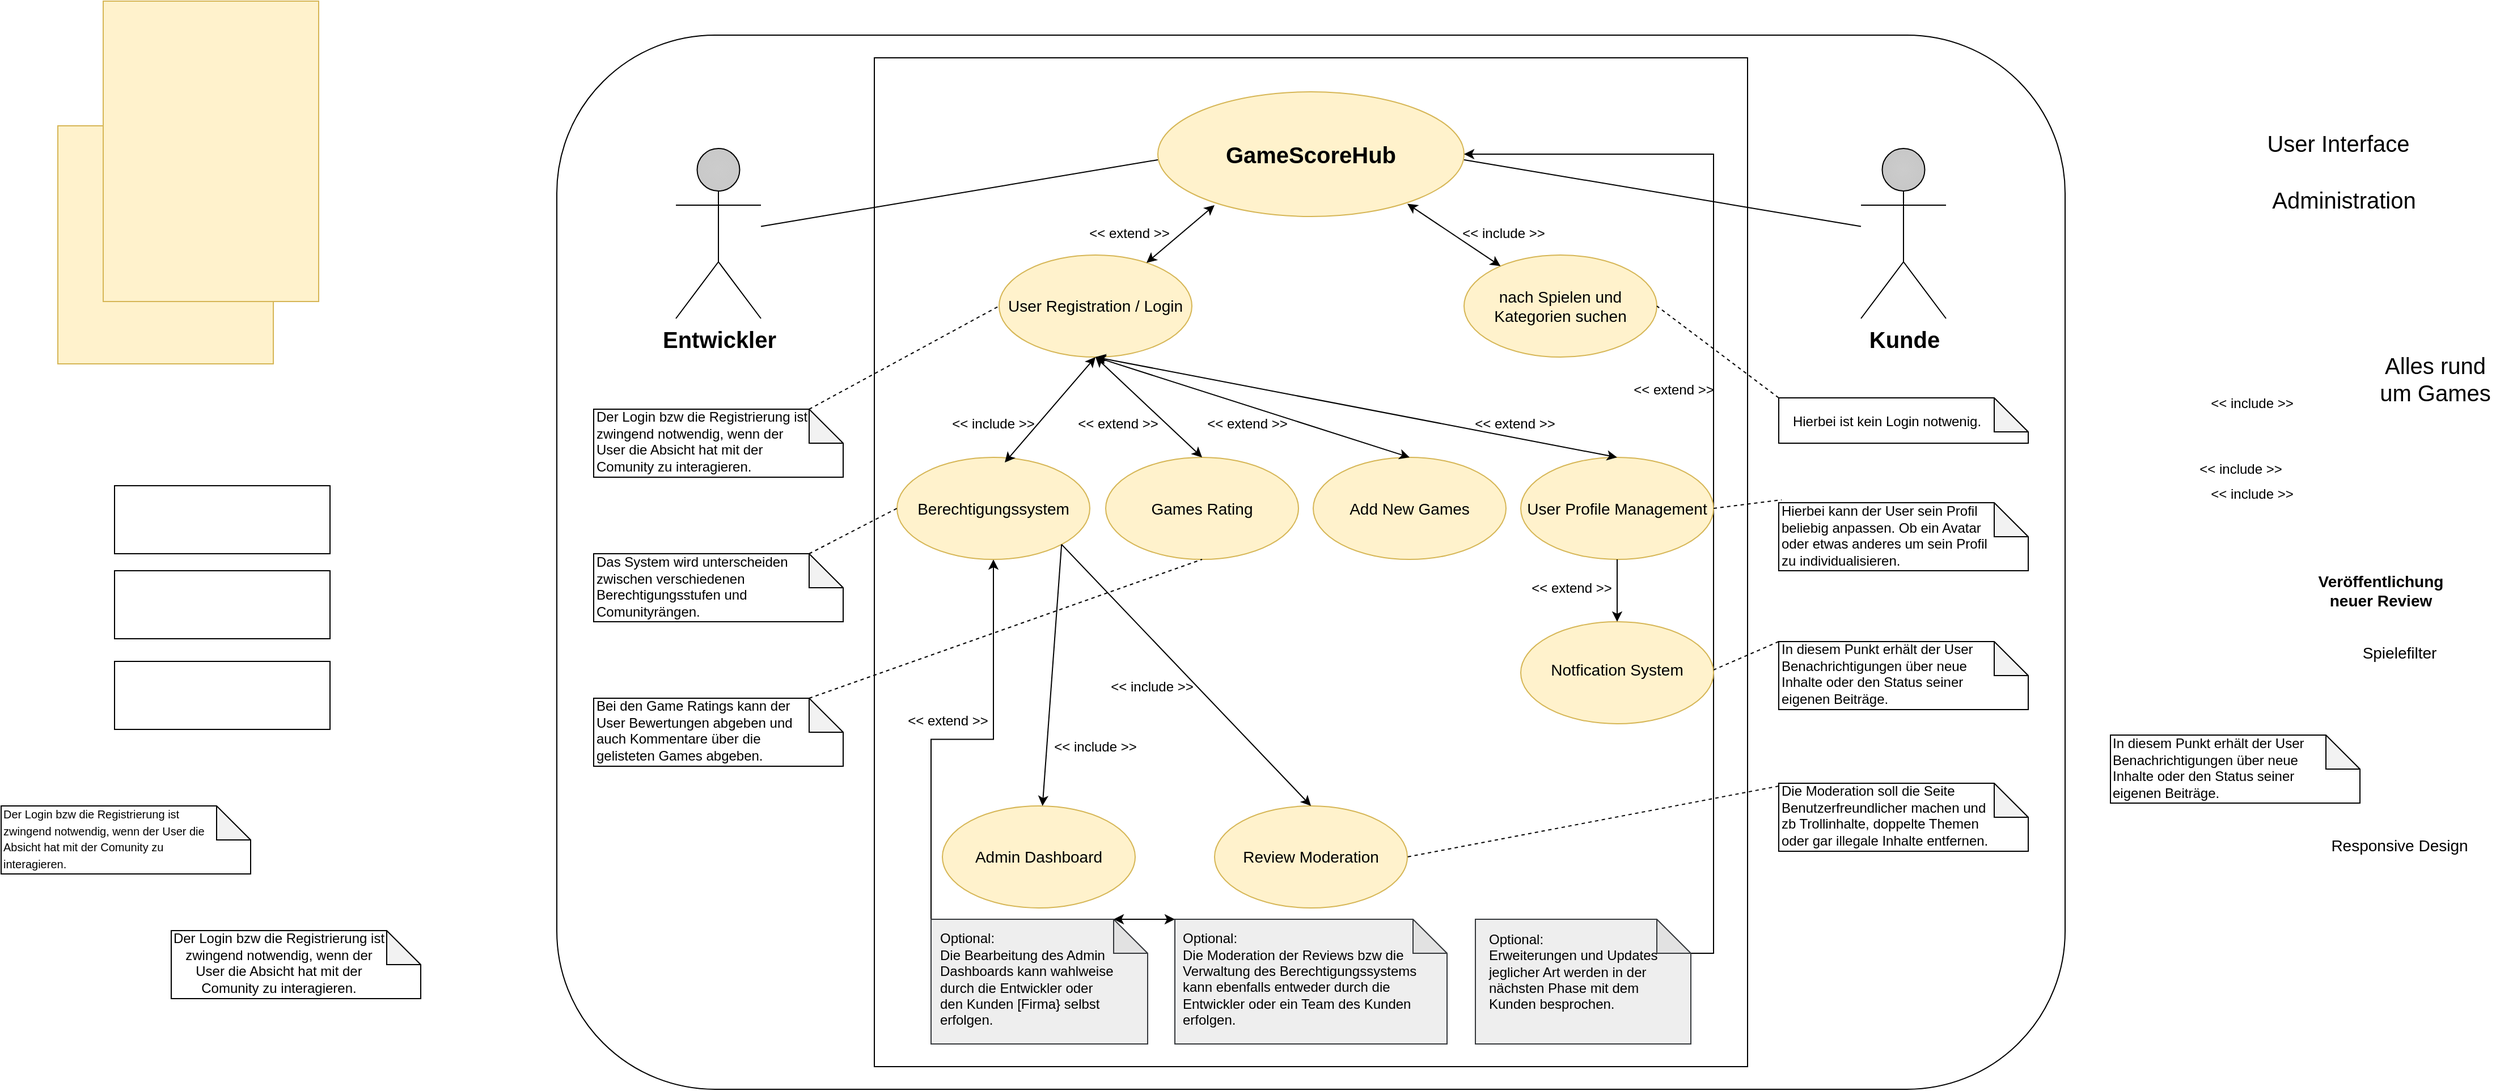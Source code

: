 <mxfile version="26.0.9">
  <diagram name="Seite-1" id="YXGHLs-E5S3xHgYeLCx2">
    <mxGraphModel dx="2901" dy="1196" grid="1" gridSize="10" guides="1" tooltips="1" connect="1" arrows="1" fold="1" page="1" pageScale="1" pageWidth="827" pageHeight="1169" math="0" shadow="0">
      <root>
        <mxCell id="0" />
        <mxCell id="1" parent="0" />
        <mxCell id="Zt55hzWfSRVIWt4FaXxH-1" value="" style="rounded=1;whiteSpace=wrap;html=1;" parent="1" vertex="1">
          <mxGeometry x="-180" y="40" width="1330" height="930" as="geometry" />
        </mxCell>
        <mxCell id="Zt55hzWfSRVIWt4FaXxH-2" value="&lt;font style=&quot;font-size: 20px;&quot;&gt;&lt;b&gt;Kunde&lt;/b&gt;&lt;/font&gt;" style="shape=umlActor;verticalLabelPosition=bottom;verticalAlign=top;html=1;outlineConnect=0;gradientColor=#C7C7C7;fillColor=#CCCCCC;gradientDirection=radial;" parent="1" vertex="1">
          <mxGeometry x="970" y="140" width="75" height="150" as="geometry" />
        </mxCell>
        <mxCell id="Zt55hzWfSRVIWt4FaXxH-3" value="" style="rounded=0;whiteSpace=wrap;html=1;" parent="1" vertex="1">
          <mxGeometry x="100" y="60" width="770" height="890" as="geometry" />
        </mxCell>
        <mxCell id="Zt55hzWfSRVIWt4FaXxH-4" value="" style="ellipse;whiteSpace=wrap;html=1;fillColor=#fff2cc;strokeColor=#d6b656;" parent="1" vertex="1">
          <mxGeometry x="350" y="90" width="270" height="110" as="geometry" />
        </mxCell>
        <mxCell id="Zt55hzWfSRVIWt4FaXxH-7" value="&lt;font style=&quot;font-size: 20px;&quot;&gt;&lt;b&gt;Entwickler&lt;/b&gt;&lt;/font&gt;" style="shape=umlActor;verticalLabelPosition=bottom;verticalAlign=top;html=1;outlineConnect=0;gradientColor=#C9C9C9;fillColor=#CCCCCC;gradientDirection=radial;" parent="1" vertex="1">
          <mxGeometry x="-75" y="140" width="75" height="150" as="geometry" />
        </mxCell>
        <mxCell id="Zt55hzWfSRVIWt4FaXxH-8" value="&lt;font style=&quot;font-size: 20px;&quot;&gt;Alles rund&lt;/font&gt;&lt;div&gt;&lt;font style=&quot;font-size: 20px;&quot;&gt;um Games&lt;/font&gt;&lt;/div&gt;" style="text;html=1;align=center;verticalAlign=middle;whiteSpace=wrap;rounded=0;spacing=7;spacingTop=0;" parent="1" vertex="1">
          <mxGeometry x="1420" y="305" width="112.5" height="75" as="geometry" />
        </mxCell>
        <mxCell id="Zt55hzWfSRVIWt4FaXxH-24" value="&lt;font style=&quot;font-size: 20px;&quot;&gt;User Interface&lt;/font&gt;" style="text;html=1;align=center;verticalAlign=middle;whiteSpace=wrap;rounded=0;" parent="1" vertex="1">
          <mxGeometry x="1316" y="120" width="150" height="30" as="geometry" />
        </mxCell>
        <mxCell id="Zt55hzWfSRVIWt4FaXxH-25" value="&lt;font style=&quot;font-size: 20px;&quot;&gt;Administration&lt;/font&gt;" style="text;html=1;align=center;verticalAlign=middle;whiteSpace=wrap;rounded=0;" parent="1" vertex="1">
          <mxGeometry x="1320.5" y="170" width="150" height="30" as="geometry" />
        </mxCell>
        <mxCell id="Zt55hzWfSRVIWt4FaXxH-26" value="" style="rounded=0;whiteSpace=wrap;html=1;fillColor=#fff2cc;strokeColor=#d6b656;" parent="1" vertex="1">
          <mxGeometry x="-620" y="120" width="190" height="210" as="geometry" />
        </mxCell>
        <mxCell id="Zt55hzWfSRVIWt4FaXxH-29" value="" style="rounded=0;whiteSpace=wrap;html=1;" parent="1" vertex="1">
          <mxGeometry x="-570" y="437.5" width="190" height="60" as="geometry" />
        </mxCell>
        <mxCell id="Zt55hzWfSRVIWt4FaXxH-31" value="" style="rounded=0;whiteSpace=wrap;html=1;" parent="1" vertex="1">
          <mxGeometry x="-570" y="512.5" width="190" height="60" as="geometry" />
        </mxCell>
        <mxCell id="Zt55hzWfSRVIWt4FaXxH-33" value="" style="rounded=0;whiteSpace=wrap;html=1;" parent="1" vertex="1">
          <mxGeometry x="-570" y="592.5" width="190" height="60" as="geometry" />
        </mxCell>
        <mxCell id="Zt55hzWfSRVIWt4FaXxH-37" value="" style="rounded=0;whiteSpace=wrap;html=1;fillColor=#fff2cc;strokeColor=#d6b656;" parent="1" vertex="1">
          <mxGeometry x="-580" y="10" width="190" height="265" as="geometry" />
        </mxCell>
        <mxCell id="Zt55hzWfSRVIWt4FaXxH-115" style="edgeStyle=orthogonalEdgeStyle;rounded=0;orthogonalLoop=1;jettySize=auto;html=1;exitX=0;exitY=0;exitDx=0;exitDy=0;exitPerimeter=0;entryX=0.5;entryY=1;entryDx=0;entryDy=0;" parent="1" source="Zt55hzWfSRVIWt4FaXxH-58" target="Zt55hzWfSRVIWt4FaXxH-85" edge="1">
          <mxGeometry relative="1" as="geometry" />
        </mxCell>
        <mxCell id="Zt55hzWfSRVIWt4FaXxH-58" value="" style="shape=note;whiteSpace=wrap;html=1;backgroundOutline=1;darkOpacity=0.05;fillColor=#eeeeee;strokeColor=#36393d;" parent="1" vertex="1">
          <mxGeometry x="150" y="820" width="191" height="110" as="geometry" />
        </mxCell>
        <mxCell id="Zt55hzWfSRVIWt4FaXxH-57" value="&lt;div&gt;Optional:&lt;/div&gt;Die Bearbeitung des Admin Dashboards kann wahlweise durch die Entwickler oder den Kunden [Firma} selbst erfolgen." style="text;html=1;align=left;verticalAlign=middle;whiteSpace=wrap;rounded=0;" parent="1" vertex="1">
          <mxGeometry x="156" y="825" width="160" height="95" as="geometry" />
        </mxCell>
        <mxCell id="Zt55hzWfSRVIWt4FaXxH-120" style="edgeStyle=orthogonalEdgeStyle;rounded=0;orthogonalLoop=1;jettySize=auto;html=1;exitX=0;exitY=0;exitDx=190;exitDy=30;exitPerimeter=0;entryX=1;entryY=0.5;entryDx=0;entryDy=0;" parent="1" source="Zt55hzWfSRVIWt4FaXxH-59" target="Zt55hzWfSRVIWt4FaXxH-4" edge="1">
          <mxGeometry relative="1" as="geometry" />
        </mxCell>
        <mxCell id="Zt55hzWfSRVIWt4FaXxH-59" value="" style="shape=note;whiteSpace=wrap;html=1;backgroundOutline=1;darkOpacity=0.05;fillColor=#eeeeee;strokeColor=#36393d;" parent="1" vertex="1">
          <mxGeometry x="630" y="820" width="190" height="110" as="geometry" />
        </mxCell>
        <mxCell id="Zt55hzWfSRVIWt4FaXxH-60" value="&lt;div&gt;&lt;br&gt;&lt;/div&gt;&lt;div&gt;Optional:&lt;/div&gt;&lt;div&gt;Erweiterungen und Updates jeglicher Art werden in der nächsten Phase mit dem Kunden besprochen.&lt;/div&gt;" style="text;html=1;align=left;verticalAlign=middle;whiteSpace=wrap;rounded=0;" parent="1" vertex="1">
          <mxGeometry x="640" y="800" width="170" height="118" as="geometry" />
        </mxCell>
        <mxCell id="Zt55hzWfSRVIWt4FaXxH-66" value="" style="ellipse;whiteSpace=wrap;html=1;fillColor=#fff2cc;strokeColor=#d6b656;" parent="1" vertex="1">
          <mxGeometry x="160" y="720" width="170" height="90" as="geometry" />
        </mxCell>
        <mxCell id="Zt55hzWfSRVIWt4FaXxH-42" value="&lt;font style=&quot;font-size: 14px;&quot;&gt;Spielefilter&lt;/font&gt;" style="text;html=1;align=center;verticalAlign=middle;whiteSpace=wrap;rounded=0;" parent="1" vertex="1">
          <mxGeometry x="1360" y="570" width="170" height="30" as="geometry" />
        </mxCell>
        <mxCell id="Zt55hzWfSRVIWt4FaXxH-69" value="" style="ellipse;whiteSpace=wrap;html=1;fillColor=#fff2cc;strokeColor=#d6b656;" parent="1" vertex="1">
          <mxGeometry x="400" y="720" width="170" height="90" as="geometry" />
        </mxCell>
        <mxCell id="Zt55hzWfSRVIWt4FaXxH-68" value="&lt;font style=&quot;font-size: 14px;&quot;&gt;&lt;b&gt;Veröffentlichung&lt;/b&gt;&lt;/font&gt;&lt;div&gt;&lt;font style=&quot;font-size: 14px;&quot;&gt;&lt;b&gt;neuer Review&lt;/b&gt;&lt;/font&gt;&lt;/div&gt;" style="text;html=1;align=center;verticalAlign=middle;whiteSpace=wrap;rounded=0;" parent="1" vertex="1">
          <mxGeometry x="1323.5" y="500" width="209" height="60" as="geometry" />
        </mxCell>
        <mxCell id="Zt55hzWfSRVIWt4FaXxH-30" value="&lt;font style=&quot;font-size: 14px;&quot;&gt;Responsive Design&lt;/font&gt;" style="text;html=1;align=center;verticalAlign=middle;whiteSpace=wrap;rounded=0;" parent="1" vertex="1">
          <mxGeometry x="1360" y="740" width="170" height="30" as="geometry" />
        </mxCell>
        <mxCell id="Zt55hzWfSRVIWt4FaXxH-82" value="" style="ellipse;whiteSpace=wrap;html=1;fillColor=#fff2cc;strokeColor=#d6b656;" parent="1" vertex="1">
          <mxGeometry x="670" y="557.5" width="170" height="90" as="geometry" />
        </mxCell>
        <mxCell id="Zt55hzWfSRVIWt4FaXxH-83" value="" style="ellipse;whiteSpace=wrap;html=1;fillColor=#fff2cc;strokeColor=#d6b656;" parent="1" vertex="1">
          <mxGeometry x="670" y="412.5" width="170" height="90" as="geometry" />
        </mxCell>
        <mxCell id="Zt55hzWfSRVIWt4FaXxH-84" value="" style="ellipse;whiteSpace=wrap;html=1;fillColor=#fff2cc;strokeColor=#d6b656;" parent="1" vertex="1">
          <mxGeometry x="304" y="412.5" width="170" height="90" as="geometry" />
        </mxCell>
        <mxCell id="Zt55hzWfSRVIWt4FaXxH-85" value="" style="ellipse;whiteSpace=wrap;html=1;fillColor=#fff2cc;strokeColor=#d6b656;" parent="1" vertex="1">
          <mxGeometry x="120" y="412.5" width="170" height="90" as="geometry" />
        </mxCell>
        <mxCell id="Zt55hzWfSRVIWt4FaXxH-86" value="" style="ellipse;whiteSpace=wrap;html=1;fillColor=#fff2cc;strokeColor=#d6b656;" parent="1" vertex="1">
          <mxGeometry x="620" y="234" width="170" height="90" as="geometry" />
        </mxCell>
        <mxCell id="Zt55hzWfSRVIWt4FaXxH-87" value="" style="ellipse;whiteSpace=wrap;html=1;fillColor=#fff2cc;strokeColor=#d6b656;" parent="1" vertex="1">
          <mxGeometry x="210" y="234" width="170" height="90" as="geometry" />
        </mxCell>
        <mxCell id="Zt55hzWfSRVIWt4FaXxH-6" value="&lt;b&gt;GameScoreHub&lt;/b&gt;" style="text;html=1;align=center;verticalAlign=middle;whiteSpace=wrap;rounded=0;fontSize=20;" parent="1" vertex="1">
          <mxGeometry x="390" y="120" width="190" height="50" as="geometry" />
        </mxCell>
        <mxCell id="Zt55hzWfSRVIWt4FaXxH-44" value="&lt;font style=&quot;font-size: 14px;&quot;&gt;Games Rating&lt;/font&gt;" style="text;html=1;align=center;verticalAlign=middle;whiteSpace=wrap;rounded=0;" parent="1" vertex="1">
          <mxGeometry x="304" y="442.5" width="170" height="30" as="geometry" />
        </mxCell>
        <mxCell id="Zt55hzWfSRVIWt4FaXxH-38" value="&lt;font style=&quot;font-size: 14px;&quot;&gt;User Registration / Login&lt;/font&gt;" style="text;html=1;align=center;verticalAlign=middle;whiteSpace=wrap;rounded=0;" parent="1" vertex="1">
          <mxGeometry x="210" y="264" width="170" height="30" as="geometry" />
        </mxCell>
        <mxCell id="Zt55hzWfSRVIWt4FaXxH-32" value="&lt;font style=&quot;font-size: 14px;&quot;&gt;User Profile Management&lt;/font&gt;" style="text;html=1;align=center;verticalAlign=middle;whiteSpace=wrap;rounded=0;" parent="1" vertex="1">
          <mxGeometry x="670" y="442.5" width="170" height="30" as="geometry" />
        </mxCell>
        <mxCell id="Zt55hzWfSRVIWt4FaXxH-27" value="&lt;font style=&quot;font-size: 14px;&quot;&gt;Admin Dashboard&lt;/font&gt;" style="text;html=1;align=center;verticalAlign=middle;whiteSpace=wrap;rounded=0;" parent="1" vertex="1">
          <mxGeometry x="160" y="750" width="170" height="30" as="geometry" />
        </mxCell>
        <mxCell id="Zt55hzWfSRVIWt4FaXxH-34" value="&lt;font style=&quot;font-size: 14px;&quot;&gt;Review Moderation&lt;/font&gt;" style="text;html=1;align=center;verticalAlign=middle;whiteSpace=wrap;rounded=0;" parent="1" vertex="1">
          <mxGeometry x="400" y="750" width="170" height="30" as="geometry" />
        </mxCell>
        <mxCell id="Zt55hzWfSRVIWt4FaXxH-46" value="&lt;font style=&quot;font-size: 14px;&quot;&gt;Notfication System&lt;/font&gt;" style="text;html=1;align=center;verticalAlign=middle;whiteSpace=wrap;rounded=0;" parent="1" vertex="1">
          <mxGeometry x="670" y="585" width="170" height="30" as="geometry" />
        </mxCell>
        <mxCell id="Zt55hzWfSRVIWt4FaXxH-79" value="&lt;font style=&quot;font-size: 14px;&quot;&gt;nach Spielen und Kategorien suchen&lt;/font&gt;" style="text;html=1;align=center;verticalAlign=middle;whiteSpace=wrap;rounded=0;" parent="1" vertex="1">
          <mxGeometry x="620" y="254" width="170" height="50" as="geometry" />
        </mxCell>
        <mxCell id="Zt55hzWfSRVIWt4FaXxH-80" value="&lt;font style=&quot;font-size: 14px;&quot;&gt;Berechtigungssystem&lt;/font&gt;" style="text;html=1;align=center;verticalAlign=middle;whiteSpace=wrap;rounded=0;" parent="1" vertex="1">
          <mxGeometry x="120" y="442.5" width="170" height="30" as="geometry" />
        </mxCell>
        <mxCell id="Zt55hzWfSRVIWt4FaXxH-89" value="" style="endArrow=classic;startArrow=classic;html=1;rounded=0;" parent="1" target="Zt55hzWfSRVIWt4FaXxH-86" edge="1">
          <mxGeometry width="50" height="50" relative="1" as="geometry">
            <mxPoint x="570" y="188.75" as="sourcePoint" />
            <mxPoint x="629" y="241.25" as="targetPoint" />
          </mxGeometry>
        </mxCell>
        <mxCell id="Zt55hzWfSRVIWt4FaXxH-90" value="" style="endArrow=classic;startArrow=classic;html=1;rounded=0;" parent="1" source="Zt55hzWfSRVIWt4FaXxH-87" edge="1">
          <mxGeometry width="50" height="50" relative="1" as="geometry">
            <mxPoint x="350" y="240" as="sourcePoint" />
            <mxPoint x="400" y="190" as="targetPoint" />
          </mxGeometry>
        </mxCell>
        <mxCell id="Zt55hzWfSRVIWt4FaXxH-95" value="" style="endArrow=classic;html=1;rounded=0;entryX=0.5;entryY=0;entryDx=0;entryDy=0;exitX=0.5;exitY=1;exitDx=0;exitDy=0;" parent="1" source="Zt55hzWfSRVIWt4FaXxH-83" target="Zt55hzWfSRVIWt4FaXxH-82" edge="1">
          <mxGeometry width="50" height="50" relative="1" as="geometry">
            <mxPoint x="720" y="500" as="sourcePoint" />
            <mxPoint x="770" y="450" as="targetPoint" />
          </mxGeometry>
        </mxCell>
        <mxCell id="Zt55hzWfSRVIWt4FaXxH-97" value="" style="endArrow=classic;html=1;rounded=0;exitX=1;exitY=1;exitDx=0;exitDy=0;" parent="1" source="Zt55hzWfSRVIWt4FaXxH-85" target="Zt55hzWfSRVIWt4FaXxH-66" edge="1">
          <mxGeometry width="50" height="50" relative="1" as="geometry">
            <mxPoint x="244.5" y="502.5" as="sourcePoint" />
            <mxPoint x="244.5" y="612.5" as="targetPoint" />
          </mxGeometry>
        </mxCell>
        <mxCell id="Zt55hzWfSRVIWt4FaXxH-98" value="" style="endArrow=classic;html=1;rounded=0;entryX=0.5;entryY=0;entryDx=0;entryDy=0;exitX=1;exitY=1;exitDx=0;exitDy=0;" parent="1" source="Zt55hzWfSRVIWt4FaXxH-85" target="Zt55hzWfSRVIWt4FaXxH-69" edge="1">
          <mxGeometry width="50" height="50" relative="1" as="geometry">
            <mxPoint x="260" y="490" as="sourcePoint" />
            <mxPoint x="283.5" y="587.5" as="targetPoint" />
          </mxGeometry>
        </mxCell>
        <mxCell id="Zt55hzWfSRVIWt4FaXxH-99" value="" style="endArrow=none;html=1;rounded=0;" parent="1" source="Zt55hzWfSRVIWt4FaXxH-7" edge="1">
          <mxGeometry width="50" height="50" relative="1" as="geometry">
            <mxPoint x="300" y="200" as="sourcePoint" />
            <mxPoint x="350" y="150" as="targetPoint" />
          </mxGeometry>
        </mxCell>
        <mxCell id="Zt55hzWfSRVIWt4FaXxH-100" value="" style="endArrow=none;html=1;rounded=0;" parent="1" target="Zt55hzWfSRVIWt4FaXxH-2" edge="1">
          <mxGeometry width="50" height="50" relative="1" as="geometry">
            <mxPoint x="620" y="150" as="sourcePoint" />
            <mxPoint x="670" y="100" as="targetPoint" />
          </mxGeometry>
        </mxCell>
        <mxCell id="Zt55hzWfSRVIWt4FaXxH-101" value="" style="endArrow=classic;startArrow=classic;html=1;rounded=0;entryX=0.5;entryY=1;entryDx=0;entryDy=0;exitX=0.559;exitY=0.05;exitDx=0;exitDy=0;exitPerimeter=0;" parent="1" source="Zt55hzWfSRVIWt4FaXxH-85" target="Zt55hzWfSRVIWt4FaXxH-87" edge="1">
          <mxGeometry width="50" height="50" relative="1" as="geometry">
            <mxPoint x="250" y="412.5" as="sourcePoint" />
            <mxPoint x="300" y="362.5" as="targetPoint" />
          </mxGeometry>
        </mxCell>
        <mxCell id="Zt55hzWfSRVIWt4FaXxH-102" value="" style="endArrow=classic;startArrow=classic;html=1;rounded=0;entryX=0.5;entryY=1;entryDx=0;entryDy=0;exitX=0.5;exitY=0;exitDx=0;exitDy=0;" parent="1" source="Zt55hzWfSRVIWt4FaXxH-84" target="Zt55hzWfSRVIWt4FaXxH-87" edge="1">
          <mxGeometry width="50" height="50" relative="1" as="geometry">
            <mxPoint x="490" y="412.5" as="sourcePoint" />
            <mxPoint x="540" y="362.5" as="targetPoint" />
          </mxGeometry>
        </mxCell>
        <mxCell id="Zt55hzWfSRVIWt4FaXxH-103" value="" style="endArrow=classic;startArrow=classic;html=1;rounded=0;entryX=0.5;entryY=1;entryDx=0;entryDy=0;exitX=0.5;exitY=0;exitDx=0;exitDy=0;" parent="1" source="Zt55hzWfSRVIWt4FaXxH-83" target="Zt55hzWfSRVIWt4FaXxH-87" edge="1">
          <mxGeometry width="50" height="50" relative="1" as="geometry">
            <mxPoint x="720" y="410" as="sourcePoint" />
            <mxPoint x="770" y="360" as="targetPoint" />
          </mxGeometry>
        </mxCell>
        <mxCell id="Zt55hzWfSRVIWt4FaXxH-104" value="&amp;lt;&amp;lt; include &amp;gt;&amp;gt;" style="text;html=1;align=center;verticalAlign=middle;whiteSpace=wrap;rounded=0;" parent="1" vertex="1">
          <mxGeometry x="160" y="367.5" width="90" height="30" as="geometry" />
        </mxCell>
        <mxCell id="Zt55hzWfSRVIWt4FaXxH-105" value="&amp;lt;&amp;lt; include &amp;gt;&amp;gt;" style="text;html=1;align=center;verticalAlign=middle;whiteSpace=wrap;rounded=0;" parent="1" vertex="1">
          <mxGeometry x="1270" y="430" width="90" height="30" as="geometry" />
        </mxCell>
        <mxCell id="Zt55hzWfSRVIWt4FaXxH-106" value="&amp;lt;&amp;lt; include &amp;gt;&amp;gt;" style="text;html=1;align=center;verticalAlign=middle;whiteSpace=wrap;rounded=0;" parent="1" vertex="1">
          <mxGeometry x="1260" y="407.5" width="90" height="30" as="geometry" />
        </mxCell>
        <mxCell id="Zt55hzWfSRVIWt4FaXxH-107" value="&amp;lt;&amp;lt; extend &amp;gt;&amp;gt;" style="text;html=1;align=center;verticalAlign=middle;whiteSpace=wrap;rounded=0;" parent="1" vertex="1">
          <mxGeometry x="280" y="200" width="90" height="30" as="geometry" />
        </mxCell>
        <mxCell id="Zt55hzWfSRVIWt4FaXxH-108" value="&amp;lt;&amp;lt; extend &amp;gt;&amp;gt;" style="text;html=1;align=center;verticalAlign=middle;whiteSpace=wrap;rounded=0;" parent="1" vertex="1">
          <mxGeometry x="120" y="630" width="90" height="30" as="geometry" />
        </mxCell>
        <mxCell id="Zt55hzWfSRVIWt4FaXxH-109" value="&amp;lt;&amp;lt; include &amp;gt;&amp;gt;" style="text;html=1;align=center;verticalAlign=middle;whiteSpace=wrap;rounded=0;" parent="1" vertex="1">
          <mxGeometry x="1270" y="350" width="90" height="30" as="geometry" />
        </mxCell>
        <mxCell id="Zt55hzWfSRVIWt4FaXxH-110" value="&amp;lt;&amp;lt; extend &amp;gt;&amp;gt;" style="text;html=1;align=center;verticalAlign=middle;whiteSpace=wrap;rounded=0;" parent="1" vertex="1">
          <mxGeometry x="620" y="367.5" width="90" height="30" as="geometry" />
        </mxCell>
        <mxCell id="Zt55hzWfSRVIWt4FaXxH-111" value="&amp;lt;&amp;lt; extend &amp;gt;&amp;gt;" style="text;html=1;align=center;verticalAlign=middle;whiteSpace=wrap;rounded=0;" parent="1" vertex="1">
          <mxGeometry x="670" y="512.5" width="90" height="30" as="geometry" />
        </mxCell>
        <mxCell id="Zt55hzWfSRVIWt4FaXxH-112" value="&amp;lt;&amp;lt; include &amp;gt;&amp;gt;" style="text;html=1;align=center;verticalAlign=middle;whiteSpace=wrap;rounded=0;" parent="1" vertex="1">
          <mxGeometry x="250" y="652.5" width="90" height="30" as="geometry" />
        </mxCell>
        <mxCell id="Zt55hzWfSRVIWt4FaXxH-113" value="&amp;lt;&amp;lt; include &amp;gt;&amp;gt;" style="text;html=1;align=center;verticalAlign=middle;whiteSpace=wrap;rounded=0;" parent="1" vertex="1">
          <mxGeometry x="300" y="600" width="90" height="30" as="geometry" />
        </mxCell>
        <mxCell id="Zt55hzWfSRVIWt4FaXxH-121" value="&amp;lt;&amp;lt; include &amp;gt;&amp;gt;" style="text;html=1;align=center;verticalAlign=middle;whiteSpace=wrap;rounded=0;" parent="1" vertex="1">
          <mxGeometry x="610" y="200" width="90" height="30" as="geometry" />
        </mxCell>
        <mxCell id="Zt55hzWfSRVIWt4FaXxH-122" value="" style="ellipse;whiteSpace=wrap;html=1;fillColor=#fff2cc;strokeColor=#d6b656;" parent="1" vertex="1">
          <mxGeometry x="487" y="412.5" width="170" height="90" as="geometry" />
        </mxCell>
        <mxCell id="Zt55hzWfSRVIWt4FaXxH-40" value="&lt;font style=&quot;font-size: 14px;&quot;&gt;Add New Games&lt;/font&gt;" style="text;html=1;align=center;verticalAlign=middle;whiteSpace=wrap;rounded=0;" parent="1" vertex="1">
          <mxGeometry x="487" y="442.5" width="170" height="30" as="geometry" />
        </mxCell>
        <mxCell id="Zt55hzWfSRVIWt4FaXxH-123" value="" style="endArrow=classic;startArrow=classic;html=1;rounded=0;entryX=0.5;entryY=0;entryDx=0;entryDy=0;exitX=0.5;exitY=1;exitDx=0;exitDy=0;" parent="1" source="Zt55hzWfSRVIWt4FaXxH-87" target="Zt55hzWfSRVIWt4FaXxH-122" edge="1">
          <mxGeometry width="50" height="50" relative="1" as="geometry">
            <mxPoint x="291" y="330" as="sourcePoint" />
            <mxPoint x="341" y="280" as="targetPoint" />
          </mxGeometry>
        </mxCell>
        <mxCell id="Zt55hzWfSRVIWt4FaXxH-124" value="&amp;lt;&amp;lt; extend &amp;gt;&amp;gt;" style="text;html=1;align=center;verticalAlign=middle;whiteSpace=wrap;rounded=0;" parent="1" vertex="1">
          <mxGeometry x="760" y="337.5" width="90" height="30" as="geometry" />
        </mxCell>
        <mxCell id="Zt55hzWfSRVIWt4FaXxH-125" value="&amp;lt;&amp;lt; extend &amp;gt;&amp;gt;" style="text;html=1;align=center;verticalAlign=middle;whiteSpace=wrap;rounded=0;" parent="1" vertex="1">
          <mxGeometry x="384" y="367.5" width="90" height="30" as="geometry" />
        </mxCell>
        <mxCell id="Zt55hzWfSRVIWt4FaXxH-126" value="&amp;lt;&amp;lt; extend &amp;gt;&amp;gt;" style="text;html=1;align=center;verticalAlign=middle;whiteSpace=wrap;rounded=0;" parent="1" vertex="1">
          <mxGeometry x="270" y="367.5" width="90" height="30" as="geometry" />
        </mxCell>
        <mxCell id="Zt55hzWfSRVIWt4FaXxH-127" value="" style="shape=note;whiteSpace=wrap;html=1;backgroundOutline=1;darkOpacity=0.05;fillColor=#eeeeee;strokeColor=#36393d;" parent="1" vertex="1">
          <mxGeometry x="365" y="820" width="240" height="110" as="geometry" />
        </mxCell>
        <mxCell id="Zt55hzWfSRVIWt4FaXxH-128" value="Optional:&lt;div&gt;Die Moderation der Reviews bzw die Verwaltung des Berechtigungssystems kann ebenfalls entweder durch die Entwickler oder ein Team des Kunden erfolgen.&amp;nbsp;&lt;/div&gt;&lt;div&gt;&lt;br&gt;&lt;/div&gt;&lt;div&gt;&lt;/div&gt;" style="text;html=1;align=left;verticalAlign=middle;whiteSpace=wrap;rounded=0;" parent="1" vertex="1">
          <mxGeometry x="370" y="830" width="210" height="100" as="geometry" />
        </mxCell>
        <mxCell id="Zt55hzWfSRVIWt4FaXxH-129" value="" style="endArrow=classic;startArrow=classic;html=1;rounded=0;entryX=0;entryY=0;entryDx=161;entryDy=0;entryPerimeter=0;" parent="1" target="Zt55hzWfSRVIWt4FaXxH-58" edge="1">
          <mxGeometry width="50" height="50" relative="1" as="geometry">
            <mxPoint x="365" y="820" as="sourcePoint" />
            <mxPoint x="415" y="770" as="targetPoint" />
          </mxGeometry>
        </mxCell>
        <mxCell id="nMDW9zUpX22ldJVChNLZ-1" value="" style="shape=note;whiteSpace=wrap;html=1;backgroundOutline=1;darkOpacity=0.05;" vertex="1" parent="1">
          <mxGeometry x="-520" y="830" width="220" height="60" as="geometry" />
        </mxCell>
        <mxCell id="nMDW9zUpX22ldJVChNLZ-2" value="Der Login bzw die Registrierung ist zwingend notwendig, wenn der User die Absicht hat mit der Comunity zu interagieren." style="text;html=1;align=center;verticalAlign=bottom;whiteSpace=wrap;rounded=0;" vertex="1" parent="1">
          <mxGeometry x="-520" y="820" width="190" height="70" as="geometry" />
        </mxCell>
        <mxCell id="nMDW9zUpX22ldJVChNLZ-3" value="" style="shape=note;whiteSpace=wrap;html=1;backgroundOutline=1;darkOpacity=0.05;" vertex="1" parent="1">
          <mxGeometry x="-670" y="720" width="220" height="60" as="geometry" />
        </mxCell>
        <mxCell id="nMDW9zUpX22ldJVChNLZ-4" value="&lt;font style=&quot;font-size: 10px;&quot;&gt;Der Login bzw die Registrierung ist zwingend notwendig, wenn der User die Absicht hat mit der Comunity zu interagieren.&lt;/font&gt;" style="text;html=1;align=left;verticalAlign=bottom;whiteSpace=wrap;rounded=0;" vertex="1" parent="1">
          <mxGeometry x="-670" y="710" width="190" height="70" as="geometry" />
        </mxCell>
        <mxCell id="nMDW9zUpX22ldJVChNLZ-7" value="" style="shape=note;whiteSpace=wrap;html=1;backgroundOutline=1;darkOpacity=0.05;" vertex="1" parent="1">
          <mxGeometry x="-147.5" y="370" width="220" height="60" as="geometry" />
        </mxCell>
        <mxCell id="nMDW9zUpX22ldJVChNLZ-8" value="Der Login bzw die Registrierung ist zwingend notwendig, wenn der User die Absicht hat mit der Comunity zu interagieren." style="text;html=1;align=left;verticalAlign=bottom;whiteSpace=wrap;rounded=0;" vertex="1" parent="1">
          <mxGeometry x="-147.5" y="360" width="190" height="70" as="geometry" />
        </mxCell>
        <mxCell id="nMDW9zUpX22ldJVChNLZ-9" value="" style="shape=note;whiteSpace=wrap;html=1;backgroundOutline=1;darkOpacity=0.05;verticalAlign=middle;" vertex="1" parent="1">
          <mxGeometry x="897.5" y="360" width="220" height="40" as="geometry" />
        </mxCell>
        <mxCell id="nMDW9zUpX22ldJVChNLZ-10" value="Hierbei ist kein Login notwenig." style="text;html=1;align=center;verticalAlign=bottom;whiteSpace=wrap;rounded=0;" vertex="1" parent="1">
          <mxGeometry x="897.5" y="370" width="190" height="20" as="geometry" />
        </mxCell>
        <mxCell id="nMDW9zUpX22ldJVChNLZ-11" value="" style="shape=note;whiteSpace=wrap;html=1;backgroundOutline=1;darkOpacity=0.05;" vertex="1" parent="1">
          <mxGeometry x="1190" y="657.5" width="220" height="60" as="geometry" />
        </mxCell>
        <mxCell id="nMDW9zUpX22ldJVChNLZ-12" value="In diesem Punkt erhält der User Benachrichtigungen über neue Inhalte oder den Status seiner eigenen Beiträge." style="text;html=1;align=left;verticalAlign=bottom;whiteSpace=wrap;rounded=0;" vertex="1" parent="1">
          <mxGeometry x="1190" y="647.5" width="190" height="70" as="geometry" />
        </mxCell>
        <mxCell id="nMDW9zUpX22ldJVChNLZ-13" value="" style="shape=note;whiteSpace=wrap;html=1;backgroundOutline=1;darkOpacity=0.05;" vertex="1" parent="1">
          <mxGeometry x="897.5" y="452.5" width="220" height="60" as="geometry" />
        </mxCell>
        <mxCell id="nMDW9zUpX22ldJVChNLZ-14" value="Hierbei kann der User sein Profil beliebig anpassen. Ob ein Avatar oder etwas anderes um sein Profil zu individualisieren." style="text;html=1;align=left;verticalAlign=bottom;whiteSpace=wrap;rounded=0;" vertex="1" parent="1">
          <mxGeometry x="897.5" y="442.5" width="190" height="70" as="geometry" />
        </mxCell>
        <mxCell id="nMDW9zUpX22ldJVChNLZ-15" value="" style="shape=note;whiteSpace=wrap;html=1;backgroundOutline=1;darkOpacity=0.05;" vertex="1" parent="1">
          <mxGeometry x="897.5" y="575" width="220" height="60" as="geometry" />
        </mxCell>
        <mxCell id="nMDW9zUpX22ldJVChNLZ-16" value="In diesem Punkt erhält der User Benachrichtigungen über neue Inhalte oder den Status seiner eigenen Beiträge." style="text;html=1;align=left;verticalAlign=bottom;whiteSpace=wrap;rounded=0;" vertex="1" parent="1">
          <mxGeometry x="897.5" y="565" width="190" height="70" as="geometry" />
        </mxCell>
        <mxCell id="nMDW9zUpX22ldJVChNLZ-17" value="" style="shape=note;whiteSpace=wrap;html=1;backgroundOutline=1;darkOpacity=0.05;" vertex="1" parent="1">
          <mxGeometry x="897.5" y="700" width="220" height="60" as="geometry" />
        </mxCell>
        <mxCell id="nMDW9zUpX22ldJVChNLZ-18" value="Die Moderation soll die Seite Benutzerfreundlicher machen und zb Trollinhalte, doppelte Themen oder gar illegale Inhalte entfernen." style="text;html=1;align=left;verticalAlign=bottom;whiteSpace=wrap;rounded=0;" vertex="1" parent="1">
          <mxGeometry x="897.5" y="690" width="190" height="70" as="geometry" />
        </mxCell>
        <mxCell id="nMDW9zUpX22ldJVChNLZ-19" value="" style="shape=note;whiteSpace=wrap;html=1;backgroundOutline=1;darkOpacity=0.05;" vertex="1" parent="1">
          <mxGeometry x="-147.5" y="625" width="220" height="60" as="geometry" />
        </mxCell>
        <mxCell id="nMDW9zUpX22ldJVChNLZ-20" value="Bei den Game Ratings kann der User Bewertungen abgeben und auch Kommentare über die gelisteten Games abgeben." style="text;html=1;align=left;verticalAlign=bottom;whiteSpace=wrap;rounded=0;" vertex="1" parent="1">
          <mxGeometry x="-147.5" y="615" width="190" height="70" as="geometry" />
        </mxCell>
        <mxCell id="nMDW9zUpX22ldJVChNLZ-21" value="" style="shape=note;whiteSpace=wrap;html=1;backgroundOutline=1;darkOpacity=0.05;" vertex="1" parent="1">
          <mxGeometry x="-147.5" y="497.5" width="220" height="60" as="geometry" />
        </mxCell>
        <mxCell id="nMDW9zUpX22ldJVChNLZ-22" value="Das System wird unterscheiden zwischen verschiedenen Berechtigungsstufen und Comunityrängen." style="text;html=1;align=left;verticalAlign=bottom;whiteSpace=wrap;rounded=0;" vertex="1" parent="1">
          <mxGeometry x="-147.5" y="487.5" width="190" height="70" as="geometry" />
        </mxCell>
        <mxCell id="nMDW9zUpX22ldJVChNLZ-23" value="" style="endArrow=none;dashed=1;html=1;rounded=0;entryX=0;entryY=0.5;entryDx=0;entryDy=0;" edge="1" parent="1" target="Zt55hzWfSRVIWt4FaXxH-38">
          <mxGeometry width="50" height="50" relative="1" as="geometry">
            <mxPoint x="42.5" y="370" as="sourcePoint" />
            <mxPoint x="92.5" y="320" as="targetPoint" />
          </mxGeometry>
        </mxCell>
        <mxCell id="nMDW9zUpX22ldJVChNLZ-25" value="" style="endArrow=none;dashed=1;html=1;rounded=0;entryX=0;entryY=0.5;entryDx=0;entryDy=0;" edge="1" parent="1" target="Zt55hzWfSRVIWt4FaXxH-80">
          <mxGeometry width="50" height="50" relative="1" as="geometry">
            <mxPoint x="42.5" y="497.5" as="sourcePoint" />
            <mxPoint x="92.5" y="447.5" as="targetPoint" />
          </mxGeometry>
        </mxCell>
        <mxCell id="nMDW9zUpX22ldJVChNLZ-26" value="" style="endArrow=none;dashed=1;html=1;rounded=0;entryX=0.5;entryY=1;entryDx=0;entryDy=0;" edge="1" parent="1" target="Zt55hzWfSRVIWt4FaXxH-84">
          <mxGeometry width="50" height="50" relative="1" as="geometry">
            <mxPoint x="42.5" y="625" as="sourcePoint" />
            <mxPoint x="92.5" y="575" as="targetPoint" />
          </mxGeometry>
        </mxCell>
        <mxCell id="nMDW9zUpX22ldJVChNLZ-27" value="" style="endArrow=none;dashed=1;html=1;rounded=0;entryX=1;entryY=0.5;entryDx=0;entryDy=0;" edge="1" parent="1" target="Zt55hzWfSRVIWt4FaXxH-79">
          <mxGeometry width="50" height="50" relative="1" as="geometry">
            <mxPoint x="897.5" y="360" as="sourcePoint" />
            <mxPoint x="947.5" y="310" as="targetPoint" />
          </mxGeometry>
        </mxCell>
        <mxCell id="nMDW9zUpX22ldJVChNLZ-28" value="" style="endArrow=none;dashed=1;html=1;rounded=0;exitX=1;exitY=0.5;exitDx=0;exitDy=0;" edge="1" parent="1" source="Zt55hzWfSRVIWt4FaXxH-32">
          <mxGeometry width="50" height="50" relative="1" as="geometry">
            <mxPoint x="850" y="500" as="sourcePoint" />
            <mxPoint x="900" y="450" as="targetPoint" />
          </mxGeometry>
        </mxCell>
        <mxCell id="nMDW9zUpX22ldJVChNLZ-29" value="" style="endArrow=none;dashed=1;html=1;rounded=0;entryX=1;entryY=0.5;entryDx=0;entryDy=0;" edge="1" parent="1" target="Zt55hzWfSRVIWt4FaXxH-46">
          <mxGeometry width="50" height="50" relative="1" as="geometry">
            <mxPoint x="897.5" y="575" as="sourcePoint" />
            <mxPoint x="947.5" y="525" as="targetPoint" />
          </mxGeometry>
        </mxCell>
        <mxCell id="nMDW9zUpX22ldJVChNLZ-30" value="" style="endArrow=none;dashed=1;html=1;rounded=0;entryX=1;entryY=0.5;entryDx=0;entryDy=0;" edge="1" parent="1" target="Zt55hzWfSRVIWt4FaXxH-34">
          <mxGeometry width="50" height="50" relative="1" as="geometry">
            <mxPoint x="897.5" y="702.5" as="sourcePoint" />
            <mxPoint x="947.5" y="652.5" as="targetPoint" />
          </mxGeometry>
        </mxCell>
      </root>
    </mxGraphModel>
  </diagram>
</mxfile>
